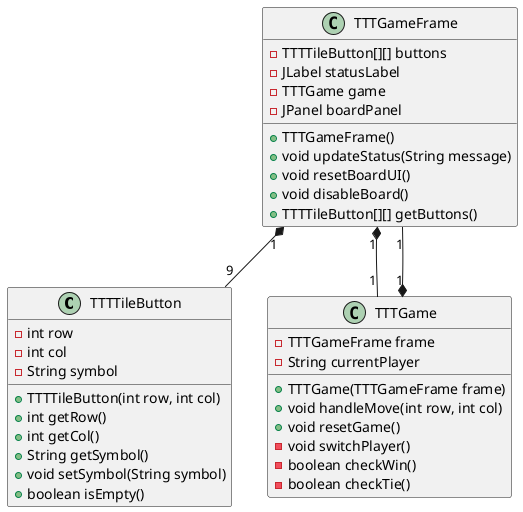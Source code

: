 
@enduml
@startuml

class TTTTileButton {
    - int row
    - int col
    - String symbol
    + TTTTileButton(int row, int col)
    + int getRow()
    + int getCol()
    + String getSymbol()
    + void setSymbol(String symbol)
    + boolean isEmpty()
}

class TTTGameFrame {
    - TTTTileButton[][] buttons
    - JLabel statusLabel
    - TTTGame game
    - JPanel boardPanel
    + TTTGameFrame()
    + void updateStatus(String message)
    + void resetBoardUI()
    + void disableBoard()
    + TTTTileButton[][] getButtons()
}

class TTTGame {
    - TTTGameFrame frame
    - String currentPlayer
    + TTTGame(TTTGameFrame frame)
    + void handleMove(int row, int col)
    + void resetGame()
    - void switchPlayer()
    - boolean checkWin()
    - boolean checkTie()
}

TTTGameFrame "1" *-- "1" TTTGame
TTTGameFrame "1" *-- "9" TTTTileButton
TTTGame "1" *-- "1" TTTGameFrame

@enduml